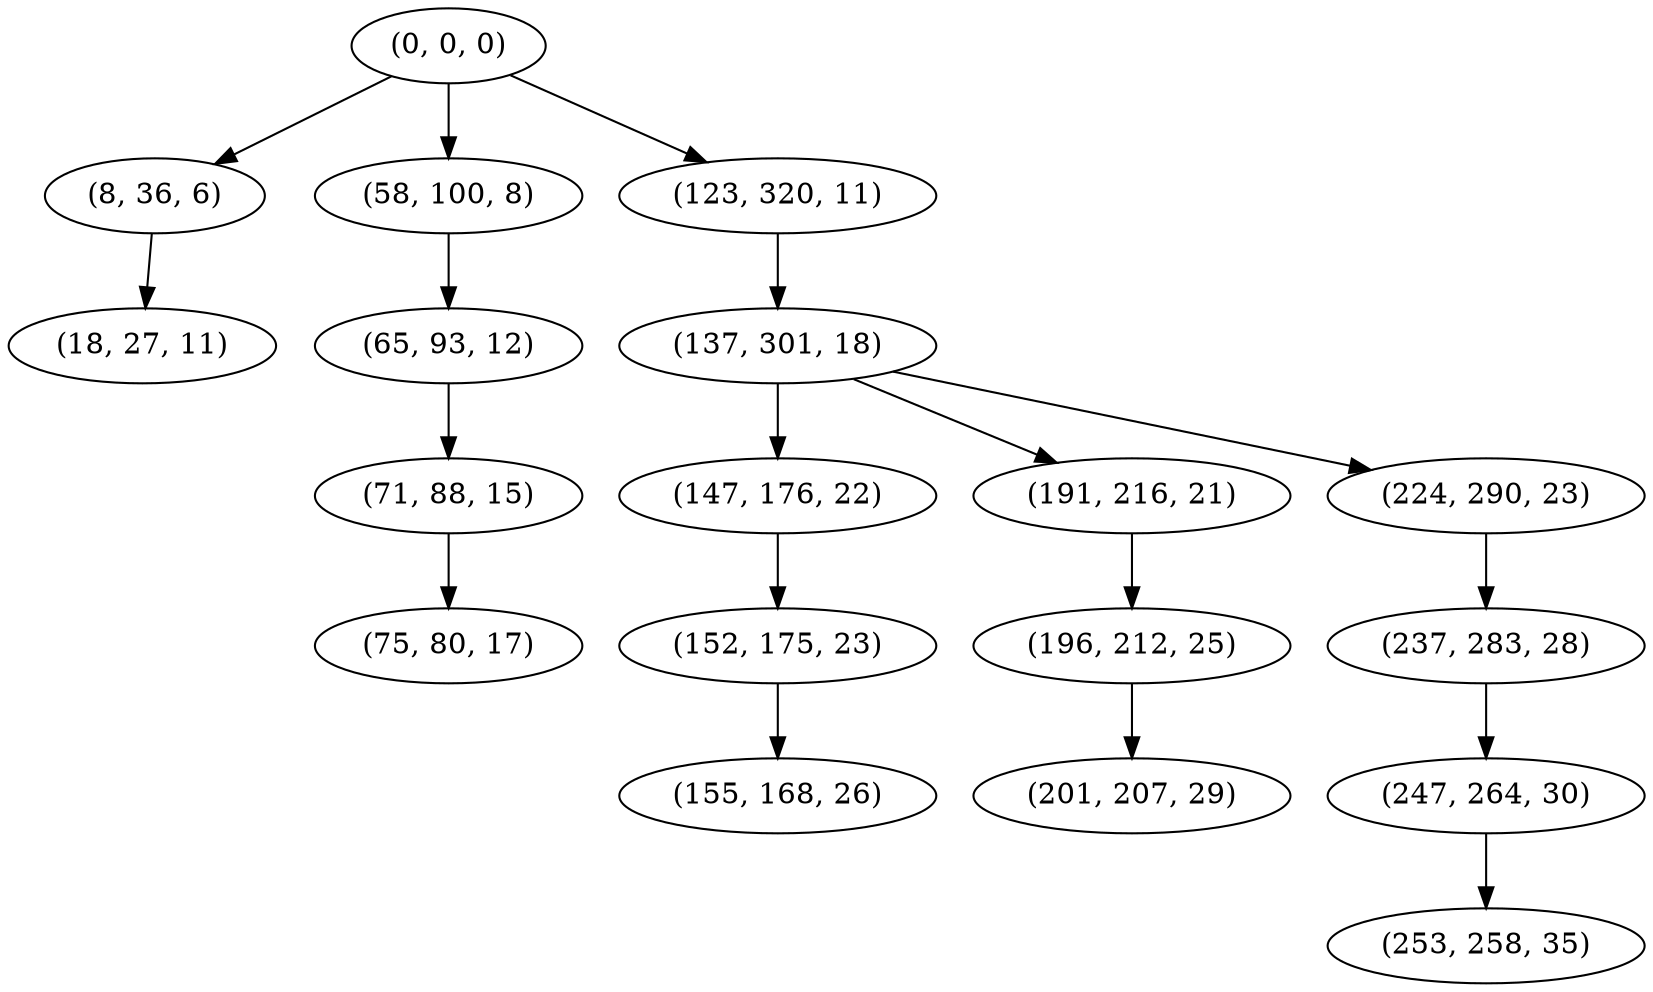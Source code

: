 digraph tree {
    "(0, 0, 0)";
    "(8, 36, 6)";
    "(18, 27, 11)";
    "(58, 100, 8)";
    "(65, 93, 12)";
    "(71, 88, 15)";
    "(75, 80, 17)";
    "(123, 320, 11)";
    "(137, 301, 18)";
    "(147, 176, 22)";
    "(152, 175, 23)";
    "(155, 168, 26)";
    "(191, 216, 21)";
    "(196, 212, 25)";
    "(201, 207, 29)";
    "(224, 290, 23)";
    "(237, 283, 28)";
    "(247, 264, 30)";
    "(253, 258, 35)";
    "(0, 0, 0)" -> "(8, 36, 6)";
    "(0, 0, 0)" -> "(58, 100, 8)";
    "(0, 0, 0)" -> "(123, 320, 11)";
    "(8, 36, 6)" -> "(18, 27, 11)";
    "(58, 100, 8)" -> "(65, 93, 12)";
    "(65, 93, 12)" -> "(71, 88, 15)";
    "(71, 88, 15)" -> "(75, 80, 17)";
    "(123, 320, 11)" -> "(137, 301, 18)";
    "(137, 301, 18)" -> "(147, 176, 22)";
    "(137, 301, 18)" -> "(191, 216, 21)";
    "(137, 301, 18)" -> "(224, 290, 23)";
    "(147, 176, 22)" -> "(152, 175, 23)";
    "(152, 175, 23)" -> "(155, 168, 26)";
    "(191, 216, 21)" -> "(196, 212, 25)";
    "(196, 212, 25)" -> "(201, 207, 29)";
    "(224, 290, 23)" -> "(237, 283, 28)";
    "(237, 283, 28)" -> "(247, 264, 30)";
    "(247, 264, 30)" -> "(253, 258, 35)";
}
